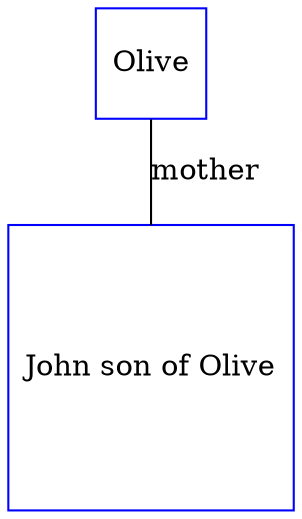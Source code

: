 digraph D {
    edge [dir=none];    node [shape=box];    "009887"   [label="John son of Olive", shape=box, regular=1, color="blue"] ;
"013584"   [label="Olive", shape=box, regular=1, color="blue"] ;
013584->009887 [label="mother",arrowsize=0.0]; 
}